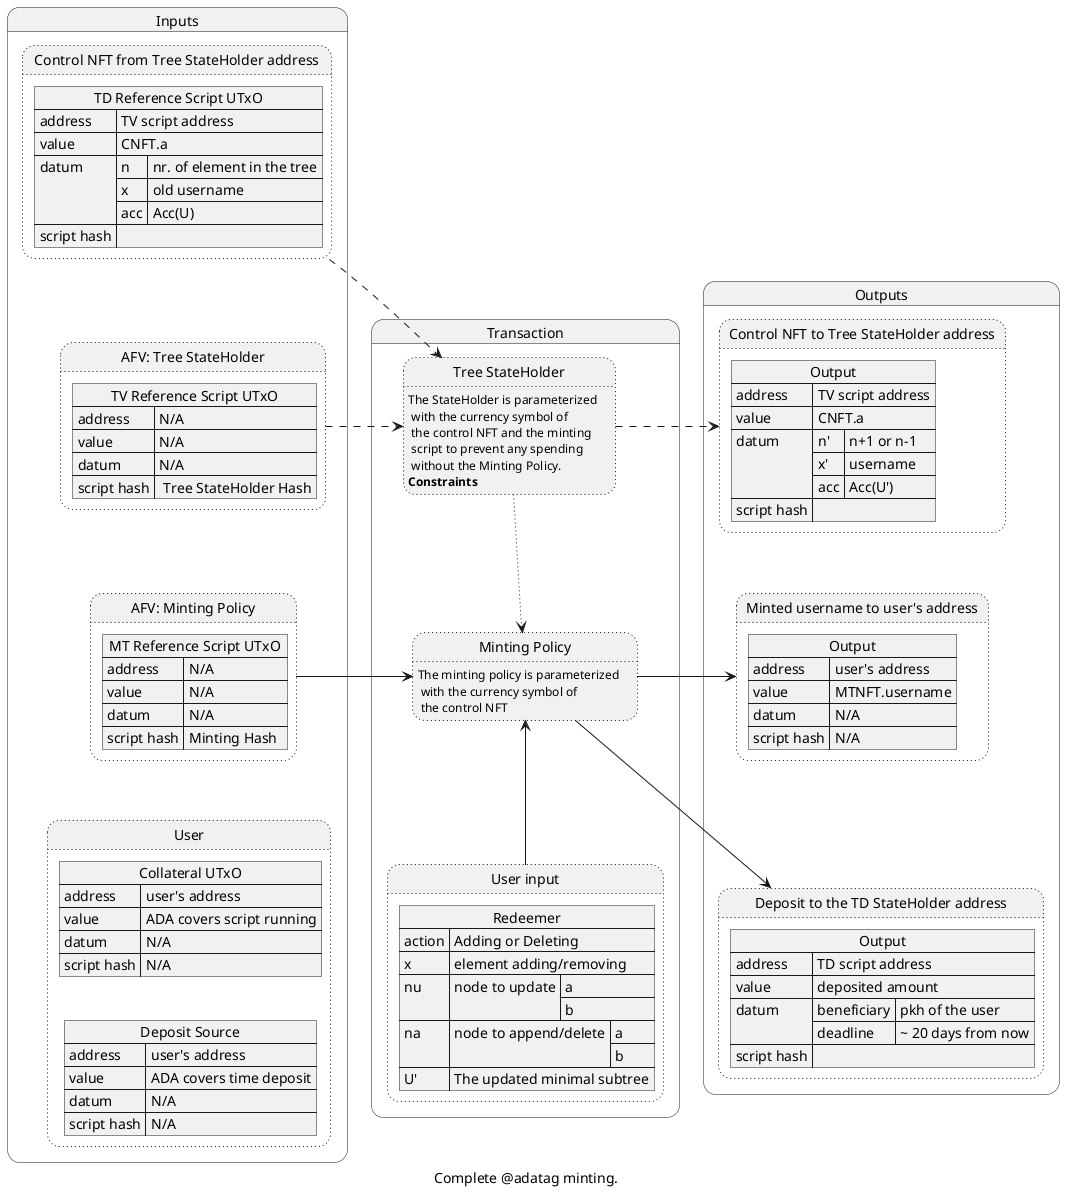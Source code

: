 @startuml "@datag minting"

caption "Complete @adatag minting."
state "Inputs" as stateI {
    state IU as "User" #line.dotted {
        json "Collateral UTxO" as JU1 {
        "address": "user's address",
        "value":"ADA covers script running",
        "datum": "N/A",
        "script hash": "N/A"
        }
        json "Deposit Source" as JU2 {
        "address": "user's address",
        "value":"ADA covers time deposit",
        "datum": "N/A",
        "script hash": "N/A"
        }
    }
    state ITV2 as  "Control NFT from Tree StateHolder address" #line.dotted {
        json "TD Reference Script UTxO" as JTV2 {
        "address": "TV script address",
        "value":"CNFT.a",
        "datum": {"n":"nr. of element in the tree","x": "old username","acc":"Acc(U)"},
        "script hash": ""
        }
    }    
    state IMP as "AFV: Minting Policy" #line.dotted {
        json "MT Reference Script UTxO" as JMT1 {
        "address": "N/A",
        "value":"N/A",
        "datum": "N/A",
        "script hash": "Minting Hash"
        }
    } 
    state ITV as "AFV: Tree StateHolder" #line.dotted {
        json "TV Reference Script UTxO" as JTV1 {
        "address": "N/A",
        "value":"N/A",
        "datum": "N/A",
        "script hash": " Tree StateHolder Hash"
        }
    }
}

state "Transaction" as stateT {

    state TXTV as "Tree StateHolder" #line.dotted {
    }
    state TXMP as "Minting Policy" #line.dotted {
    }
    state TXR as "User input" #line.dotted {
       json "Redeemer" as UR {
           "action": "Adding or Deleting",
           "x": "element adding/removing",
           "nu":{"node to update": ["a","b"]},
           "na": {"node to append/delete": ["a","b"]},
           "U'": "The updated minimal subtree"
       }
    }
}

state "Outputs" as stateO {
    state OU as "Minted username to user's address" #line.dotted {    
        json "Output" as U2 {
        "address": "user's address",
        "value":"MTNFT.username",
        "datum": "N/A",
        "script hash": "N/A"
        }
    }
    state OTV as "Control NFT to Tree StateHolder address" #line.dotted{
        json "Output" as TV2 {
        "address": "TV script address",
        "value":"CNFT.a",
        "datum": {"n'":"n+1 or n-1","x'": "username","acc":"Acc(U')"},
        "script hash": ""
        }
    }
    state OTD as "Deposit to the TD StateHolder address" #line.dotted{
        json "Output" as TD2 {
        "address": "TD script address",
        "value":"deposited amount",
        "datum": {"beneficiary": "pkh of the user","deadline":"~ 20 days from now"},
        "script hash": ""
        }
    }
   

   ' Inputs
   '##################################################
   JU1 -down[hidden]-> JU2

   IMP -up[hidden]-> ITV
   IMP -down[hidden]-> IU

   ITV -up[hidden]-> ITV2

   ITV2 -right[dashed]-> TXTV
   ITV  -right[dashed]-> TXTV
   IMP -right-> TXMP

   TXMP -right-> OU
   TXMP -right-> OTD
   
   ' Transactions
   '##################################################
   TXTV: The StateHolder is parameterized \n with the currency symbol of \n the control NFT and the minting \n script to prevent any spending \n without the Minting Policy.
   TXTV: <b>Constraints</b>
  
   TXTV -down[dotted]-> TXMP

   TXMP: The minting policy is parameterized \n with the currency symbol of \n the control NFT
 

   TXTV -right[dashed]--> OTV
 
   'TXMP -down[hidden]-> TXR
   TXR -up-> TXMP
    
   ' Outputs
   '##################################################
   OU -up[hidden]-> OTV
   OU -down[hidden]-> OTD
   
}
@enduml